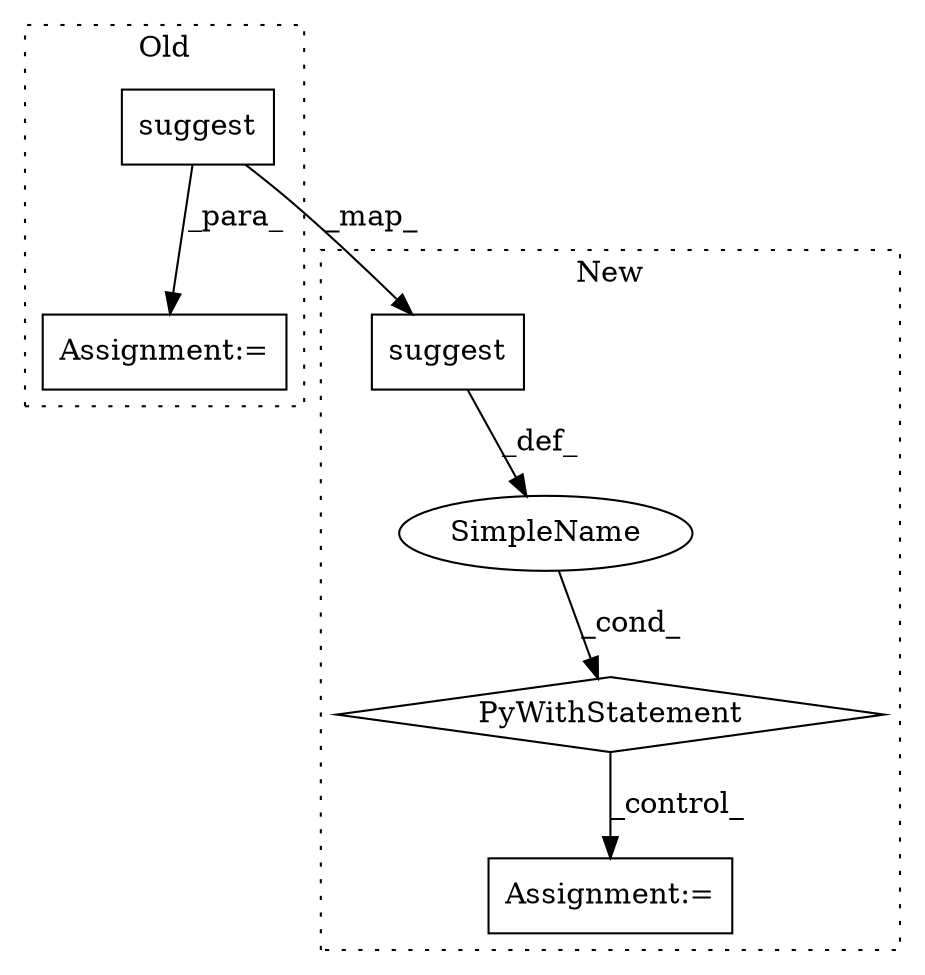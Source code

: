 digraph G {
subgraph cluster0 {
1 [label="suggest" a="32" s="17674" l="9" shape="box"];
4 [label="Assignment:=" a="7" s="17666" l="1" shape="box"];
label = "Old";
style="dotted";
}
subgraph cluster1 {
2 [label="suggest" a="32" s="17673" l="9" shape="box"];
3 [label="PyWithStatement" a="104" s="17656,17682" l="10,2" shape="diamond"];
5 [label="SimpleName" a="42" s="" l="" shape="ellipse"];
6 [label="Assignment:=" a="7" s="17700" l="5" shape="box"];
label = "New";
style="dotted";
}
1 -> 2 [label="_map_"];
1 -> 4 [label="_para_"];
2 -> 5 [label="_def_"];
3 -> 6 [label="_control_"];
5 -> 3 [label="_cond_"];
}